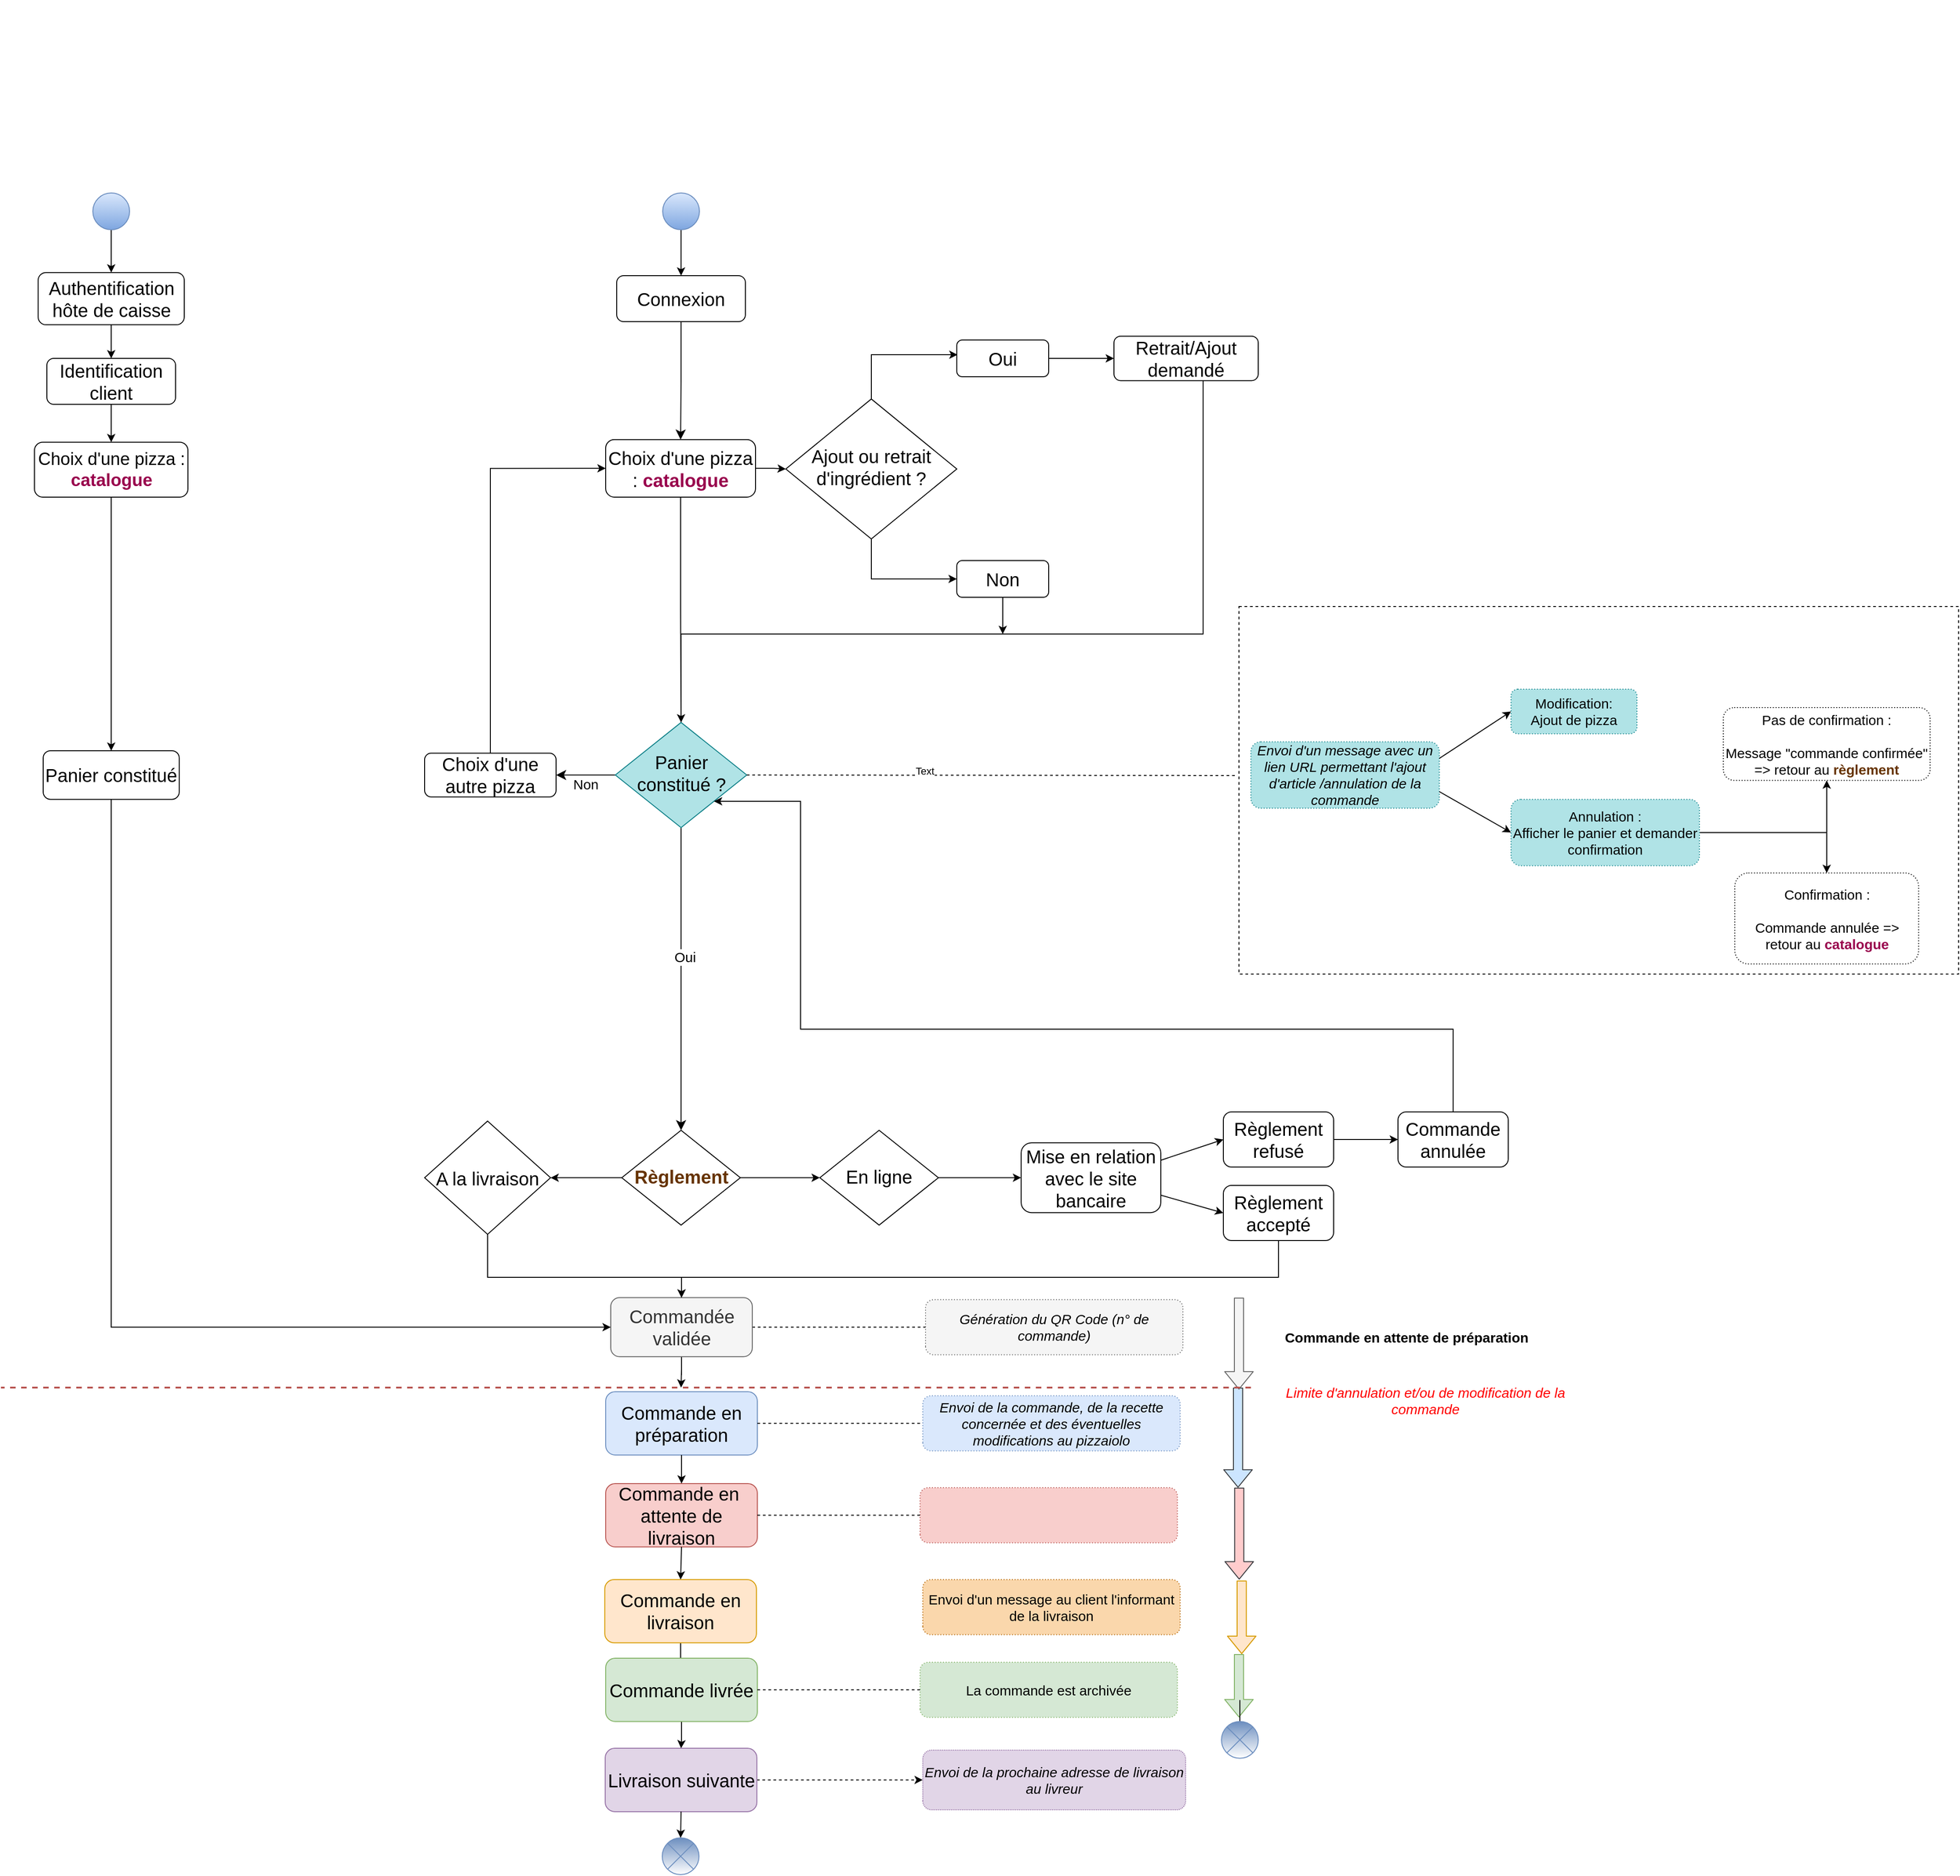 <mxfile version="13.1.14" type="github">
  <diagram id="C5RBs43oDa-KdzZeNtuy" name="Page-1">
    <mxGraphModel dx="2404" dy="1981" grid="1" gridSize="10" guides="1" tooltips="1" connect="1" arrows="1" fold="1" page="1" pageScale="1" pageWidth="827" pageHeight="1169" math="0" shadow="0">
      <root>
        <mxCell id="WIyWlLk6GJQsqaUBKTNV-0" />
        <mxCell id="WIyWlLk6GJQsqaUBKTNV-1" parent="WIyWlLk6GJQsqaUBKTNV-0" />
        <mxCell id="WIyWlLk6GJQsqaUBKTNV-2" value="" style="rounded=0;html=1;jettySize=auto;orthogonalLoop=1;fontSize=11;endArrow=none;endFill=0;endSize=8;strokeWidth=1;shadow=0;labelBackgroundColor=none;edgeStyle=orthogonalEdgeStyle;" parent="WIyWlLk6GJQsqaUBKTNV-1" source="WIyWlLk6GJQsqaUBKTNV-3" target="WIyWlLk6GJQsqaUBKTNV-6" edge="1">
          <mxGeometry relative="1" as="geometry" />
        </mxCell>
        <mxCell id="Fh5ID8DqyuNmly4tTI_g-8" value="" style="edgeStyle=orthogonalEdgeStyle;rounded=0;orthogonalLoop=1;jettySize=auto;html=1;entryX=0;entryY=0.5;entryDx=0;entryDy=0;" parent="WIyWlLk6GJQsqaUBKTNV-1" source="WIyWlLk6GJQsqaUBKTNV-3" target="Fh5ID8DqyuNmly4tTI_g-9" edge="1">
          <mxGeometry relative="1" as="geometry">
            <mxPoint x="320" y="110" as="targetPoint" />
          </mxGeometry>
        </mxCell>
        <mxCell id="WIyWlLk6GJQsqaUBKTNV-3" value="&lt;font style=&quot;font-size: 20px&quot;&gt;Choix d&#39;une pizza : &lt;font color=&quot;#99004d&quot;&gt;&lt;b&gt;catalogue&lt;/b&gt;&lt;/font&gt;&lt;/font&gt;" style="rounded=1;whiteSpace=wrap;html=1;fontSize=12;glass=0;strokeWidth=1;shadow=0;aspect=fixed;" parent="WIyWlLk6GJQsqaUBKTNV-1" vertex="1">
          <mxGeometry x="138" y="148.41" width="163" height="62.54" as="geometry" />
        </mxCell>
        <mxCell id="WIyWlLk6GJQsqaUBKTNV-4" value="" style="rounded=0;html=1;jettySize=auto;orthogonalLoop=1;fontSize=11;endArrow=classic;endFill=1;endSize=8;strokeWidth=1;shadow=0;labelBackgroundColor=none;edgeStyle=orthogonalEdgeStyle;" parent="WIyWlLk6GJQsqaUBKTNV-1" source="WIyWlLk6GJQsqaUBKTNV-6" target="WIyWlLk6GJQsqaUBKTNV-10" edge="1">
          <mxGeometry y="20" relative="1" as="geometry">
            <mxPoint as="offset" />
          </mxGeometry>
        </mxCell>
        <mxCell id="G-hIVbg5v9CWW5Yy8Wli-1" value="&lt;font style=&quot;font-size: 15px&quot;&gt;Oui&lt;/font&gt;" style="text;html=1;align=center;verticalAlign=middle;resizable=0;points=[];labelBackgroundColor=#ffffff;" parent="WIyWlLk6GJQsqaUBKTNV-4" vertex="1" connectable="0">
          <mxGeometry x="-0.15" y="4" relative="1" as="geometry">
            <mxPoint as="offset" />
          </mxGeometry>
        </mxCell>
        <mxCell id="WIyWlLk6GJQsqaUBKTNV-5" value="&lt;font style=&quot;font-size: 15px&quot;&gt;Non&lt;/font&gt;" style="edgeStyle=orthogonalEdgeStyle;rounded=0;html=1;jettySize=auto;orthogonalLoop=1;fontSize=11;endArrow=classic;endFill=1;endSize=8;strokeWidth=1;shadow=0;labelBackgroundColor=none;" parent="WIyWlLk6GJQsqaUBKTNV-1" source="WIyWlLk6GJQsqaUBKTNV-6" target="WIyWlLk6GJQsqaUBKTNV-7" edge="1">
          <mxGeometry y="10" relative="1" as="geometry">
            <mxPoint as="offset" />
          </mxGeometry>
        </mxCell>
        <mxCell id="WIyWlLk6GJQsqaUBKTNV-6" value="&lt;font style=&quot;font-size: 20px&quot;&gt;&lt;font style=&quot;font-size: 20px&quot;&gt;Panier constitué ?&lt;/font&gt;&lt;/font&gt;" style="rhombus;whiteSpace=wrap;html=1;shadow=0;fontFamily=Helvetica;fontSize=12;align=center;strokeWidth=1;spacing=6;spacingTop=-4;aspect=fixed;fillColor=#b0e3e6;strokeColor=#0e8088;" parent="WIyWlLk6GJQsqaUBKTNV-1" vertex="1">
          <mxGeometry x="148.5" y="456.2" width="143" height="114.4" as="geometry" />
        </mxCell>
        <mxCell id="Fh5ID8DqyuNmly4tTI_g-40" style="edgeStyle=orthogonalEdgeStyle;rounded=0;orthogonalLoop=1;jettySize=auto;html=1;exitX=0.5;exitY=0;exitDx=0;exitDy=0;entryX=0;entryY=0.5;entryDx=0;entryDy=0;" parent="WIyWlLk6GJQsqaUBKTNV-1" source="WIyWlLk6GJQsqaUBKTNV-7" target="WIyWlLk6GJQsqaUBKTNV-3" edge="1">
          <mxGeometry relative="1" as="geometry" />
        </mxCell>
        <mxCell id="WIyWlLk6GJQsqaUBKTNV-7" value="&lt;font style=&quot;font-size: 20px&quot;&gt;Choix d&#39;une autre pizza&lt;/font&gt;" style="rounded=1;whiteSpace=wrap;html=1;fontSize=12;glass=0;strokeWidth=1;shadow=0;aspect=fixed;" parent="WIyWlLk6GJQsqaUBKTNV-1" vertex="1">
          <mxGeometry x="-59" y="489.6" width="143" height="47.59" as="geometry" />
        </mxCell>
        <mxCell id="MHTNPu9FD_tJbpRzddWY-10" value="" style="edgeStyle=orthogonalEdgeStyle;rounded=0;orthogonalLoop=1;jettySize=auto;html=1;endArrow=classic;endFill=1;" parent="WIyWlLk6GJQsqaUBKTNV-1" source="WIyWlLk6GJQsqaUBKTNV-10" target="G-hIVbg5v9CWW5Yy8Wli-9" edge="1">
          <mxGeometry relative="1" as="geometry" />
        </mxCell>
        <mxCell id="MHTNPu9FD_tJbpRzddWY-14" value="" style="edgeStyle=orthogonalEdgeStyle;rounded=0;orthogonalLoop=1;jettySize=auto;html=1;endArrow=classic;endFill=1;" parent="WIyWlLk6GJQsqaUBKTNV-1" source="WIyWlLk6GJQsqaUBKTNV-10" target="MHTNPu9FD_tJbpRzddWY-13" edge="1">
          <mxGeometry relative="1" as="geometry" />
        </mxCell>
        <mxCell id="bbMm7TcKJNfFNzZPyWXp-29" value="" style="edgeStyle=orthogonalEdgeStyle;rounded=0;orthogonalLoop=1;jettySize=auto;html=1;entryX=0;entryY=0.5;entryDx=0;entryDy=0;" parent="WIyWlLk6GJQsqaUBKTNV-1" source="MHTNPu9FD_tJbpRzddWY-13" target="bbMm7TcKJNfFNzZPyWXp-31" edge="1">
          <mxGeometry relative="1" as="geometry">
            <mxPoint x="580" y="951.6" as="targetPoint" />
          </mxGeometry>
        </mxCell>
        <mxCell id="MHTNPu9FD_tJbpRzddWY-13" value="&lt;font style=&quot;font-size: 20px&quot;&gt;En ligne&lt;/font&gt;" style="rhombus;whiteSpace=wrap;html=1;shadow=0;fontFamily=Helvetica;fontSize=12;align=center;strokeWidth=1;spacing=6;spacingTop=-4;aspect=fixed;" parent="WIyWlLk6GJQsqaUBKTNV-1" vertex="1">
          <mxGeometry x="371" y="900.0" width="129" height="103.2" as="geometry" />
        </mxCell>
        <mxCell id="Fh5ID8DqyuNmly4tTI_g-0" value="&lt;font style=&quot;font-size: 20px&quot;&gt;Connexion&lt;/font&gt;" style="rounded=1;whiteSpace=wrap;html=1;fontSize=12;glass=0;strokeWidth=1;shadow=0;" parent="WIyWlLk6GJQsqaUBKTNV-1" vertex="1">
          <mxGeometry x="150" y="-30" width="140" height="50" as="geometry" />
        </mxCell>
        <mxCell id="Fh5ID8DqyuNmly4tTI_g-6" value="" style="rounded=0;html=1;jettySize=auto;orthogonalLoop=1;fontSize=11;endArrow=classic;endFill=1;endSize=8;strokeWidth=1;shadow=0;labelBackgroundColor=none;edgeStyle=orthogonalEdgeStyle;exitX=0.5;exitY=1;exitDx=0;exitDy=0;" parent="WIyWlLk6GJQsqaUBKTNV-1" source="Fh5ID8DqyuNmly4tTI_g-0" target="WIyWlLk6GJQsqaUBKTNV-3" edge="1">
          <mxGeometry y="20" relative="1" as="geometry">
            <mxPoint as="offset" />
            <mxPoint x="260" y="60" as="sourcePoint" />
            <mxPoint x="260" y="100" as="targetPoint" />
          </mxGeometry>
        </mxCell>
        <mxCell id="Fh5ID8DqyuNmly4tTI_g-59" style="edgeStyle=orthogonalEdgeStyle;rounded=0;orthogonalLoop=1;jettySize=auto;html=1;exitX=0.5;exitY=0;exitDx=0;exitDy=0;entryX=0.008;entryY=0.4;entryDx=0;entryDy=0;entryPerimeter=0;startArrow=none;startFill=0;endArrow=classic;endFill=1;" parent="WIyWlLk6GJQsqaUBKTNV-1" source="Fh5ID8DqyuNmly4tTI_g-9" target="Fh5ID8DqyuNmly4tTI_g-49" edge="1">
          <mxGeometry relative="1" as="geometry" />
        </mxCell>
        <mxCell id="uQ-XWgEHN9rOL8nD1H7O-1" value="" style="edgeStyle=orthogonalEdgeStyle;rounded=0;orthogonalLoop=1;jettySize=auto;html=1;startArrow=none;startFill=0;endArrow=classic;endFill=1;entryX=0;entryY=0.5;entryDx=0;entryDy=0;" parent="WIyWlLk6GJQsqaUBKTNV-1" source="Fh5ID8DqyuNmly4tTI_g-9" target="MHTNPu9FD_tJbpRzddWY-7" edge="1">
          <mxGeometry relative="1" as="geometry">
            <mxPoint x="427" y="336.5" as="targetPoint" />
          </mxGeometry>
        </mxCell>
        <mxCell id="Fh5ID8DqyuNmly4tTI_g-9" value="&lt;font style=&quot;font-size: 20px&quot;&gt;Ajout ou retrait d&#39;ingrédient ?&lt;/font&gt;" style="rhombus;whiteSpace=wrap;html=1;shadow=0;fontFamily=Helvetica;fontSize=12;align=center;strokeWidth=1;spacing=6;spacingTop=-4;aspect=fixed;" parent="WIyWlLk6GJQsqaUBKTNV-1" vertex="1">
          <mxGeometry x="334" y="104.18" width="186" height="152.32" as="geometry" />
        </mxCell>
        <mxCell id="Fh5ID8DqyuNmly4tTI_g-27" style="edgeStyle=orthogonalEdgeStyle;rounded=0;orthogonalLoop=1;jettySize=auto;html=1;exitX=1;exitY=0.5;exitDx=0;exitDy=0;" parent="WIyWlLk6GJQsqaUBKTNV-1" source="Fh5ID8DqyuNmly4tTI_g-49" target="Fh5ID8DqyuNmly4tTI_g-26" edge="1">
          <mxGeometry relative="1" as="geometry">
            <mxPoint x="416" y="40" as="sourcePoint" />
          </mxGeometry>
        </mxCell>
        <mxCell id="uQ-XWgEHN9rOL8nD1H7O-3" value="" style="edgeStyle=orthogonalEdgeStyle;rounded=0;orthogonalLoop=1;jettySize=auto;html=1;startArrow=none;startFill=0;endArrow=classic;endFill=1;entryX=0.5;entryY=0;entryDx=0;entryDy=0;" parent="WIyWlLk6GJQsqaUBKTNV-1" source="Fh5ID8DqyuNmly4tTI_g-26" target="WIyWlLk6GJQsqaUBKTNV-6" edge="1">
          <mxGeometry relative="1" as="geometry">
            <mxPoint x="220" y="450" as="targetPoint" />
            <Array as="points">
              <mxPoint x="788" y="360" />
              <mxPoint x="220" y="360" />
            </Array>
          </mxGeometry>
        </mxCell>
        <mxCell id="Fh5ID8DqyuNmly4tTI_g-26" value="&lt;font style=&quot;font-size: 20px&quot;&gt;Retrait/Ajout demandé&lt;/font&gt;" style="rounded=1;whiteSpace=wrap;html=1;fontSize=12;glass=0;strokeWidth=1;shadow=0;align=center;aspect=fixed;" parent="WIyWlLk6GJQsqaUBKTNV-1" vertex="1">
          <mxGeometry x="691" y="35.82" width="157" height="48.37" as="geometry" />
        </mxCell>
        <mxCell id="Fh5ID8DqyuNmly4tTI_g-49" value="&lt;font style=&quot;font-size: 20px&quot;&gt;Oui&lt;/font&gt;" style="rounded=1;whiteSpace=wrap;html=1;" parent="WIyWlLk6GJQsqaUBKTNV-1" vertex="1">
          <mxGeometry x="520" y="40" width="100" height="40" as="geometry" />
        </mxCell>
        <mxCell id="G-hIVbg5v9CWW5Yy8Wli-13" value="" style="edgeStyle=orthogonalEdgeStyle;rounded=0;orthogonalLoop=1;jettySize=auto;html=1;" parent="WIyWlLk6GJQsqaUBKTNV-1" source="G-hIVbg5v9CWW5Yy8Wli-2" edge="1">
          <mxGeometry relative="1" as="geometry">
            <mxPoint x="220" y="1180" as="targetPoint" />
          </mxGeometry>
        </mxCell>
        <mxCell id="uQ-XWgEHN9rOL8nD1H7O-12" value="" style="edgeStyle=orthogonalEdgeStyle;rounded=0;orthogonalLoop=1;jettySize=auto;html=1;dashed=1;startArrow=none;startFill=0;endArrow=none;endFill=0;strokeWidth=1;entryX=0.5;entryY=0;entryDx=0;entryDy=0;" parent="WIyWlLk6GJQsqaUBKTNV-1" source="G-hIVbg5v9CWW5Yy8Wli-2" target="MHTNPu9FD_tJbpRzddWY-18" edge="1">
          <mxGeometry relative="1" as="geometry">
            <mxPoint x="470" y="1114" as="targetPoint" />
          </mxGeometry>
        </mxCell>
        <mxCell id="G-hIVbg5v9CWW5Yy8Wli-2" value="&lt;font style=&quot;font-size: 20px&quot;&gt;Commandée validée&lt;/font&gt;" style="rounded=1;whiteSpace=wrap;html=1;direction=north;fillColor=#f5f5f5;strokeColor=#666666;fontColor=#333333;aspect=fixed;" parent="WIyWlLk6GJQsqaUBKTNV-1" vertex="1">
          <mxGeometry x="143.5" y="1082.13" width="154" height="64.26" as="geometry" />
        </mxCell>
        <mxCell id="uQ-XWgEHN9rOL8nD1H7O-24" value="&lt;font style=&quot;font-size: 20px&quot;&gt;Commande en préparation&lt;/font&gt;" style="rounded=1;whiteSpace=wrap;html=1;direction=north;fillColor=#dae8fc;strokeColor=#6c8ebf;aspect=fixed;" parent="WIyWlLk6GJQsqaUBKTNV-1" vertex="1">
          <mxGeometry x="138" y="1184.44" width="165" height="68.88" as="geometry" />
        </mxCell>
        <mxCell id="uQ-XWgEHN9rOL8nD1H7O-26" value="&lt;font style=&quot;font-size: 20px&quot;&gt;Commande en&amp;nbsp; attente de livraison&lt;/font&gt;" style="rounded=1;whiteSpace=wrap;html=1;direction=north;fillColor=#f8cecc;strokeColor=#b85450;aspect=fixed;" parent="WIyWlLk6GJQsqaUBKTNV-1" vertex="1">
          <mxGeometry x="138" y="1284.44" width="165" height="68.88" as="geometry" />
        </mxCell>
        <mxCell id="uQ-XWgEHN9rOL8nD1H7O-31" value="" style="edgeStyle=orthogonalEdgeStyle;rounded=0;orthogonalLoop=1;jettySize=auto;html=1;startArrow=none;startFill=0;endArrow=classic;endFill=1;strokeWidth=1;" parent="WIyWlLk6GJQsqaUBKTNV-1" source="uQ-XWgEHN9rOL8nD1H7O-28" target="uQ-XWgEHN9rOL8nD1H7O-30" edge="1">
          <mxGeometry relative="1" as="geometry" />
        </mxCell>
        <mxCell id="uQ-XWgEHN9rOL8nD1H7O-28" value="&lt;font style=&quot;font-size: 20px&quot;&gt;Commande en livraison&lt;/font&gt;" style="rounded=1;whiteSpace=wrap;html=1;direction=north;fillColor=#ffe6cc;strokeColor=#d79b00;aspect=fixed;" parent="WIyWlLk6GJQsqaUBKTNV-1" vertex="1">
          <mxGeometry x="137" y="1388.88" width="165" height="68.88" as="geometry" />
        </mxCell>
        <mxCell id="bbMm7TcKJNfFNzZPyWXp-22" value="" style="edgeStyle=orthogonalEdgeStyle;rounded=0;orthogonalLoop=1;jettySize=auto;html=1;" parent="WIyWlLk6GJQsqaUBKTNV-1" source="uQ-XWgEHN9rOL8nD1H7O-30" target="bbMm7TcKJNfFNzZPyWXp-21" edge="1">
          <mxGeometry relative="1" as="geometry" />
        </mxCell>
        <mxCell id="uQ-XWgEHN9rOL8nD1H7O-30" value="&lt;span style=&quot;font-size: 20px&quot;&gt;Commande livrée&lt;/span&gt;" style="rounded=1;whiteSpace=wrap;html=1;direction=north;fillColor=#d5e8d4;strokeColor=#82b366;aspect=fixed;" parent="WIyWlLk6GJQsqaUBKTNV-1" vertex="1">
          <mxGeometry x="138" y="1474.44" width="165" height="68.88" as="geometry" />
        </mxCell>
        <mxCell id="bbMm7TcKJNfFNzZPyWXp-24" value="" style="edgeStyle=orthogonalEdgeStyle;rounded=0;orthogonalLoop=1;jettySize=auto;html=1;dashed=1;" parent="WIyWlLk6GJQsqaUBKTNV-1" source="bbMm7TcKJNfFNzZPyWXp-21" target="bbMm7TcKJNfFNzZPyWXp-23" edge="1">
          <mxGeometry relative="1" as="geometry" />
        </mxCell>
        <mxCell id="bbMm7TcKJNfFNzZPyWXp-21" value="&lt;span style=&quot;font-size: 20px&quot;&gt;Livraison suivante&lt;/span&gt;" style="rounded=1;whiteSpace=wrap;html=1;direction=north;fillColor=#e1d5e7;strokeColor=#9673a6;aspect=fixed;" parent="WIyWlLk6GJQsqaUBKTNV-1" vertex="1">
          <mxGeometry x="137.5" y="1572.56" width="165" height="68.88" as="geometry" />
        </mxCell>
        <mxCell id="bbMm7TcKJNfFNzZPyWXp-23" value="&lt;font style=&quot;font-size: 15px&quot;&gt;&lt;i&gt;Envoi de la prochaine adresse de livraison au livreur&lt;/i&gt;&lt;/font&gt;" style="rounded=1;whiteSpace=wrap;html=1;direction=north;fillColor=#e1d5e7;strokeColor=#9673a6;dashed=1;dashPattern=1 1;" parent="WIyWlLk6GJQsqaUBKTNV-1" vertex="1">
          <mxGeometry x="483" y="1574.44" width="286" height="65.12" as="geometry" />
        </mxCell>
        <mxCell id="bbMm7TcKJNfFNzZPyWXp-9" value="" style="edgeStyle=orthogonalEdgeStyle;rounded=0;orthogonalLoop=1;jettySize=auto;html=1;entryX=1;entryY=0.5;entryDx=0;entryDy=0;" parent="WIyWlLk6GJQsqaUBKTNV-1" source="G-hIVbg5v9CWW5Yy8Wli-9" target="G-hIVbg5v9CWW5Yy8Wli-2" edge="1">
          <mxGeometry relative="1" as="geometry">
            <mxPoint x="220" y="1070" as="targetPoint" />
            <Array as="points">
              <mxPoint x="10" y="1060" />
              <mxPoint x="221" y="1060" />
            </Array>
          </mxGeometry>
        </mxCell>
        <mxCell id="G-hIVbg5v9CWW5Yy8Wli-9" value="&lt;span style=&quot;font-size: 20px&quot;&gt;A la livraison&lt;/span&gt;" style="rhombus;whiteSpace=wrap;html=1;aspect=fixed;" parent="WIyWlLk6GJQsqaUBKTNV-1" vertex="1">
          <mxGeometry x="-59" y="889.95" width="137" height="123.3" as="geometry" />
        </mxCell>
        <mxCell id="G-hIVbg5v9CWW5Yy8Wli-20" value="&lt;font color=&quot;#ff0000&quot; style=&quot;font-size: 15px&quot;&gt;Limite d&#39;annulation et/ou de modification de la commande&lt;br&gt;&lt;/font&gt;" style="text;html=1;strokeColor=none;fillColor=none;align=center;verticalAlign=middle;whiteSpace=wrap;rounded=0;fontStyle=2;dashed=1;" parent="WIyWlLk6GJQsqaUBKTNV-1" vertex="1">
          <mxGeometry x="860" y="1169" width="340" height="50" as="geometry" />
        </mxCell>
        <mxCell id="P_ejqXxA3MmKmbAG34VU-2" value="" style="edgeStyle=orthogonalEdgeStyle;rounded=0;orthogonalLoop=1;jettySize=auto;html=1;" parent="WIyWlLk6GJQsqaUBKTNV-1" source="P_ejqXxA3MmKmbAG34VU-1" target="Fh5ID8DqyuNmly4tTI_g-0" edge="1">
          <mxGeometry relative="1" as="geometry" />
        </mxCell>
        <mxCell id="P_ejqXxA3MmKmbAG34VU-1" value="" style="ellipse;whiteSpace=wrap;html=1;aspect=fixed;fillColor=#dae8fc;gradientColor=#7ea6e0;strokeColor=#6c8ebf;" parent="WIyWlLk6GJQsqaUBKTNV-1" vertex="1">
          <mxGeometry x="200" y="-120" width="40" height="40" as="geometry" />
        </mxCell>
        <mxCell id="P_ejqXxA3MmKmbAG34VU-4" value="" style="shape=flexArrow;endArrow=classic;html=1;fillColor=#cce5ff;strokeColor=#36393d;" parent="WIyWlLk6GJQsqaUBKTNV-1" edge="1">
          <mxGeometry width="50" height="50" relative="1" as="geometry">
            <mxPoint x="826" y="1180" as="sourcePoint" />
            <mxPoint x="826" y="1288.88" as="targetPoint" />
          </mxGeometry>
        </mxCell>
        <mxCell id="P_ejqXxA3MmKmbAG34VU-5" value="&lt;font style=&quot;font-size: 15px&quot;&gt;Commande en attente de préparation&lt;/font&gt;" style="text;html=1;align=center;verticalAlign=middle;resizable=0;points=[];labelBackgroundColor=#ffffff;rotation=0;fontStyle=1" parent="P_ejqXxA3MmKmbAG34VU-4" vertex="1" connectable="0">
          <mxGeometry x="-0.73" y="4" relative="1" as="geometry">
            <mxPoint x="179" y="-70" as="offset" />
          </mxGeometry>
        </mxCell>
        <mxCell id="P_ejqXxA3MmKmbAG34VU-11" value="" style="shape=flexArrow;endArrow=classic;html=1;fillColor=#f5f5f5;strokeColor=#666666;" parent="WIyWlLk6GJQsqaUBKTNV-1" edge="1">
          <mxGeometry width="50" height="50" relative="1" as="geometry">
            <mxPoint x="827" y="1082.13" as="sourcePoint" />
            <mxPoint x="827" y="1182.13" as="targetPoint" />
          </mxGeometry>
        </mxCell>
        <mxCell id="P_ejqXxA3MmKmbAG34VU-13" value="" style="shape=flexArrow;endArrow=classic;html=1;fillColor=#ffcccc;strokeColor=#36393d;" parent="WIyWlLk6GJQsqaUBKTNV-1" edge="1">
          <mxGeometry width="50" height="50" relative="1" as="geometry">
            <mxPoint x="827.29" y="1288.88" as="sourcePoint" />
            <mxPoint x="827.29" y="1388.88" as="targetPoint" />
          </mxGeometry>
        </mxCell>
        <mxCell id="P_ejqXxA3MmKmbAG34VU-18" value="" style="shape=flexArrow;endArrow=classic;html=1;fillColor=#ffe6cc;strokeColor=#d79b00;" parent="WIyWlLk6GJQsqaUBKTNV-1" edge="1">
          <mxGeometry width="50" height="50" relative="1" as="geometry">
            <mxPoint x="830" y="1390" as="sourcePoint" />
            <mxPoint x="830" y="1470" as="targetPoint" />
          </mxGeometry>
        </mxCell>
        <mxCell id="SvVdULVF1Hvvb6DCQOAH-8" value="" style="shape=flexArrow;endArrow=classic;html=1;fillColor=#d5e8d4;strokeColor=#82b366;entryX=0.5;entryY=0;entryDx=0;entryDy=0;" parent="WIyWlLk6GJQsqaUBKTNV-1" edge="1">
          <mxGeometry width="50" height="50" relative="1" as="geometry">
            <mxPoint x="827" y="1470" as="sourcePoint" />
            <mxPoint x="827" y="1538.88" as="targetPoint" />
          </mxGeometry>
        </mxCell>
        <mxCell id="SvVdULVF1Hvvb6DCQOAH-13" value="&lt;font color=&quot;#000000&quot; style=&quot;font-size: 28px&quot;&gt;&lt;b&gt;&lt;br&gt;&lt;/b&gt;&lt;/font&gt;" style="text;html=1;strokeColor=none;fillColor=none;align=center;verticalAlign=middle;whiteSpace=wrap;rounded=0;fontColor=#FF99CC;" parent="WIyWlLk6GJQsqaUBKTNV-1" vertex="1">
          <mxGeometry x="170" y="-330" width="590" height="110" as="geometry" />
        </mxCell>
        <mxCell id="MHTNPu9FD_tJbpRzddWY-6" value="" style="endArrow=classic;html=1;exitX=0.5;exitY=1;exitDx=0;exitDy=0;" parent="WIyWlLk6GJQsqaUBKTNV-1" edge="1">
          <mxGeometry width="50" height="50" relative="1" as="geometry">
            <mxPoint x="570" y="320" as="sourcePoint" />
            <mxPoint x="570" y="360" as="targetPoint" />
          </mxGeometry>
        </mxCell>
        <mxCell id="MHTNPu9FD_tJbpRzddWY-7" value="&lt;font style=&quot;font-size: 20px&quot;&gt;Non&lt;/font&gt;" style="rounded=1;whiteSpace=wrap;html=1;" parent="WIyWlLk6GJQsqaUBKTNV-1" vertex="1">
          <mxGeometry x="520" y="280" width="100" height="40" as="geometry" />
        </mxCell>
        <mxCell id="MHTNPu9FD_tJbpRzddWY-18" value="&lt;i&gt;&lt;font style=&quot;font-size: 15px&quot;&gt;Génération du QR Code (n° de commande)&lt;/font&gt;&lt;/i&gt;" style="rounded=1;whiteSpace=wrap;html=1;direction=north;fillColor=#F5F5F5;strokeColor=#666666;dashed=1;dashPattern=1 2;" parent="WIyWlLk6GJQsqaUBKTNV-1" vertex="1">
          <mxGeometry x="486" y="1084.26" width="280" height="60" as="geometry" />
        </mxCell>
        <mxCell id="Ly4D3T_GI__T_LjPky5A-1" value="&lt;font color=&quot;#000000&quot; size=&quot;1&quot;&gt;&lt;i style=&quot;font-size: 15px&quot;&gt;Envoi d&#39;un message avec un lien URL permettant l&#39;ajout d&#39;article /annulation de la commande&lt;/i&gt;&lt;/font&gt;" style="rounded=1;whiteSpace=wrap;html=1;dashed=1;dashPattern=1 2;aspect=fixed;fillColor=#b0e3e6;strokeColor=#0e8088;" parent="WIyWlLk6GJQsqaUBKTNV-1" vertex="1">
          <mxGeometry x="840" y="477.27" width="205" height="72.24" as="geometry" />
        </mxCell>
        <mxCell id="Ly4D3T_GI__T_LjPky5A-11" value="" style="edgeStyle=orthogonalEdgeStyle;rounded=0;orthogonalLoop=1;jettySize=auto;html=1;startArrow=none;startFill=0;endArrow=classic;endFill=1;" parent="WIyWlLk6GJQsqaUBKTNV-1" source="Ly4D3T_GI__T_LjPky5A-6" target="Ly4D3T_GI__T_LjPky5A-10" edge="1">
          <mxGeometry relative="1" as="geometry" />
        </mxCell>
        <mxCell id="Ly4D3T_GI__T_LjPky5A-13" value="" style="edgeStyle=orthogonalEdgeStyle;rounded=0;orthogonalLoop=1;jettySize=auto;html=1;startArrow=none;startFill=0;endArrow=classic;endFill=1;" parent="WIyWlLk6GJQsqaUBKTNV-1" source="Ly4D3T_GI__T_LjPky5A-6" target="Ly4D3T_GI__T_LjPky5A-12" edge="1">
          <mxGeometry relative="1" as="geometry" />
        </mxCell>
        <mxCell id="Ly4D3T_GI__T_LjPky5A-6" value="&lt;font color=&quot;#000000&quot; style=&quot;font-size: 15px&quot;&gt;Annulation :&lt;br&gt;Afficher le panier et demander confirmation&lt;br&gt;&lt;/font&gt;" style="rounded=1;whiteSpace=wrap;html=1;dashed=1;dashPattern=1 2;aspect=fixed;fillColor=#b0e3e6;strokeColor=#0e8088;" parent="WIyWlLk6GJQsqaUBKTNV-1" vertex="1">
          <mxGeometry x="1123" y="539.84" width="205" height="72.25" as="geometry" />
        </mxCell>
        <mxCell id="Ly4D3T_GI__T_LjPky5A-12" value="&lt;font style=&quot;font-size: 15px&quot;&gt;&lt;font color=&quot;#000000&quot;&gt;Pas de confirmation :&lt;/font&gt;&lt;br&gt;&lt;br&gt;&lt;font color=&quot;#000000&quot;&gt;Message &quot;commande confirmée&quot; =&amp;gt; retour au &lt;/font&gt;&lt;b&gt;&lt;font color=&quot;#663300&quot;&gt;règlement&lt;/font&gt;&lt;/b&gt;&lt;br&gt;&lt;/font&gt;" style="rounded=1;whiteSpace=wrap;html=1;fontColor=#FF99CC;dashed=1;dashPattern=1 2;aspect=fixed;" parent="WIyWlLk6GJQsqaUBKTNV-1" vertex="1">
          <mxGeometry x="1354" y="440.0" width="225" height="79.25" as="geometry" />
        </mxCell>
        <mxCell id="Ly4D3T_GI__T_LjPky5A-10" value="&lt;font color=&quot;#000000&quot; style=&quot;font-size: 15px&quot;&gt;Confirmation :&lt;br&gt;&lt;br&gt;Commande annulée =&amp;gt; retour au &lt;/font&gt;&lt;font style=&quot;font-size: 15px&quot;&gt;&lt;font color=&quot;#99004d&quot;&gt;&lt;b&gt;catalogue&lt;/b&gt;&lt;/font&gt;&lt;br&gt;&lt;/font&gt;" style="rounded=1;whiteSpace=wrap;html=1;fontColor=#FF99CC;dashed=1;dashPattern=1 2;aspect=fixed;" parent="WIyWlLk6GJQsqaUBKTNV-1" vertex="1">
          <mxGeometry x="1366.5" y="620.0" width="200" height="99" as="geometry" />
        </mxCell>
        <mxCell id="Ly4D3T_GI__T_LjPky5A-2" value="&lt;font color=&quot;#000000&quot; style=&quot;font-size: 15px&quot;&gt;Modification:&lt;br&gt;Ajout de pizza&lt;br&gt;&lt;/font&gt;" style="rounded=1;whiteSpace=wrap;html=1;dashed=1;dashPattern=1 2;aspect=fixed;fillColor=#b0e3e6;strokeColor=#0e8088;" parent="WIyWlLk6GJQsqaUBKTNV-1" vertex="1">
          <mxGeometry x="1123" y="420" width="137" height="48.45" as="geometry" />
        </mxCell>
        <mxCell id="WIyWlLk6GJQsqaUBKTNV-10" value="&lt;font style=&quot;font-size: 20px&quot; color=&quot;#663300&quot;&gt;&lt;b&gt;Règlement&lt;/b&gt;&lt;/font&gt;" style="rhombus;whiteSpace=wrap;html=1;shadow=0;fontFamily=Helvetica;fontSize=12;align=center;strokeWidth=1;spacing=6;spacingTop=-4;aspect=fixed;" parent="WIyWlLk6GJQsqaUBKTNV-1" vertex="1">
          <mxGeometry x="155.5" y="900" width="129" height="103.2" as="geometry" />
        </mxCell>
        <mxCell id="uQ-XWgEHN9rOL8nD1H7O-8" value="" style="endArrow=none;html=1;dashed=1;fillColor=#f8cecc;strokeColor=#b85450;strokeWidth=2;" parent="WIyWlLk6GJQsqaUBKTNV-1" edge="1">
          <mxGeometry width="50" height="50" relative="1" as="geometry">
            <mxPoint x="840" y="1180" as="sourcePoint" />
            <mxPoint x="-520" y="1180" as="targetPoint" />
          </mxGeometry>
        </mxCell>
        <mxCell id="zFR9wRXN1Uo4z8-Ios9r-1" value="" style="endArrow=classic;html=1;exitX=0.5;exitY=1;exitDx=0;exitDy=0;entryX=0.5;entryY=0;entryDx=0;entryDy=0;" parent="WIyWlLk6GJQsqaUBKTNV-1" target="zFR9wRXN1Uo4z8-Ios9r-2" edge="1">
          <mxGeometry width="50" height="50" relative="1" as="geometry">
            <mxPoint x="-400.0" y="-80.0" as="sourcePoint" />
            <mxPoint x="-400" y="-40" as="targetPoint" />
          </mxGeometry>
        </mxCell>
        <mxCell id="zFR9wRXN1Uo4z8-Ios9r-4" value="" style="edgeStyle=orthogonalEdgeStyle;rounded=0;orthogonalLoop=1;jettySize=auto;html=1;entryX=0.5;entryY=0;entryDx=0;entryDy=0;" parent="WIyWlLk6GJQsqaUBKTNV-1" source="zFR9wRXN1Uo4z8-Ios9r-2" target="3-5R2tizVFBPjiLvBnB7-0" edge="1">
          <mxGeometry relative="1" as="geometry">
            <mxPoint x="-400" y="150" as="targetPoint" />
          </mxGeometry>
        </mxCell>
        <mxCell id="zFR9wRXN1Uo4z8-Ios9r-2" value="&lt;span style=&quot;font-size: 20px&quot;&gt;Authentification hôte de caisse&lt;/span&gt;" style="rounded=1;whiteSpace=wrap;html=1;fontSize=12;glass=0;strokeWidth=1;shadow=0;aspect=fixed;" parent="WIyWlLk6GJQsqaUBKTNV-1" vertex="1">
          <mxGeometry x="-479.5" y="-33.42" width="159" height="56.84" as="geometry" />
        </mxCell>
        <mxCell id="1Tk0HkHW5LTEGYrqBiVO-13" value="" style="edgeStyle=orthogonalEdgeStyle;rounded=0;orthogonalLoop=1;jettySize=auto;html=1;entryX=0.5;entryY=0;entryDx=0;entryDy=0;" edge="1" parent="WIyWlLk6GJQsqaUBKTNV-1" source="zFR9wRXN1Uo4z8-Ios9r-3" target="G-hIVbg5v9CWW5Yy8Wli-2">
          <mxGeometry relative="1" as="geometry">
            <mxPoint x="-400.0" y="619.84" as="targetPoint" />
            <Array as="points">
              <mxPoint x="-400" y="1114" />
            </Array>
          </mxGeometry>
        </mxCell>
        <mxCell id="zFR9wRXN1Uo4z8-Ios9r-3" value="&lt;span style=&quot;font-size: 20px&quot;&gt;Panier constitué&lt;/span&gt;" style="rounded=1;whiteSpace=wrap;html=1;fontSize=12;glass=0;strokeWidth=1;shadow=0;aspect=fixed;" parent="WIyWlLk6GJQsqaUBKTNV-1" vertex="1">
          <mxGeometry x="-474" y="486.96" width="148" height="52.88" as="geometry" />
        </mxCell>
        <mxCell id="3-5R2tizVFBPjiLvBnB7-2" value="" style="edgeStyle=orthogonalEdgeStyle;rounded=0;orthogonalLoop=1;jettySize=auto;html=1;" parent="WIyWlLk6GJQsqaUBKTNV-1" source="3-5R2tizVFBPjiLvBnB7-0" target="3-5R2tizVFBPjiLvBnB7-1" edge="1">
          <mxGeometry relative="1" as="geometry" />
        </mxCell>
        <mxCell id="3-5R2tizVFBPjiLvBnB7-0" value="&lt;font style=&quot;font-size: 20px&quot;&gt;Identification client&lt;/font&gt;" style="rounded=1;whiteSpace=wrap;html=1;fontSize=12;glass=0;strokeWidth=1;shadow=0;" parent="WIyWlLk6GJQsqaUBKTNV-1" vertex="1">
          <mxGeometry x="-470" y="60.0" width="140" height="50" as="geometry" />
        </mxCell>
        <mxCell id="bbMm7TcKJNfFNzZPyWXp-4" value="" style="edgeStyle=orthogonalEdgeStyle;rounded=0;orthogonalLoop=1;jettySize=auto;html=1;entryX=0.5;entryY=0;entryDx=0;entryDy=0;" parent="WIyWlLk6GJQsqaUBKTNV-1" source="3-5R2tizVFBPjiLvBnB7-1" target="zFR9wRXN1Uo4z8-Ios9r-3" edge="1">
          <mxGeometry relative="1" as="geometry">
            <mxPoint x="-400.0" y="290.95" as="targetPoint" />
          </mxGeometry>
        </mxCell>
        <mxCell id="3-5R2tizVFBPjiLvBnB7-1" value="&lt;font style=&quot;font-size: 19px&quot;&gt;Choix d&#39;une pizza : &lt;font color=&quot;#99004d&quot;&gt;&lt;b&gt;catalogue&lt;/b&gt;&lt;/font&gt;&lt;/font&gt;" style="rounded=1;whiteSpace=wrap;html=1;fontSize=12;glass=0;strokeWidth=1;shadow=0;aspect=fixed;" parent="WIyWlLk6GJQsqaUBKTNV-1" vertex="1">
          <mxGeometry x="-483.5" y="151.23" width="167" height="59.72" as="geometry" />
        </mxCell>
        <mxCell id="bbMm7TcKJNfFNzZPyWXp-14" value="" style="shape=sumEllipse;perimeter=ellipsePerimeter;whiteSpace=wrap;html=1;backgroundOutline=1;fillColor=#6C8EBF;gradientColor=#ffffff;aspect=fixed;strokeColor=#6C8EBF;" parent="WIyWlLk6GJQsqaUBKTNV-1" vertex="1">
          <mxGeometry x="199.5" y="1670" width="40" height="40" as="geometry" />
        </mxCell>
        <mxCell id="bbMm7TcKJNfFNzZPyWXp-15" value="&lt;span style=&quot;font-size: 15px&quot;&gt;&lt;i&gt;Envoi de la commande, de la recette concernée et des éventuelles modifications au pizzaiolo&lt;/i&gt;&lt;/span&gt;" style="rounded=1;whiteSpace=wrap;html=1;direction=north;fillColor=#dae8fc;strokeColor=#6c8ebf;dashed=1;dashPattern=1 2;" parent="WIyWlLk6GJQsqaUBKTNV-1" vertex="1">
          <mxGeometry x="483" y="1188.88" width="280" height="60" as="geometry" />
        </mxCell>
        <mxCell id="bbMm7TcKJNfFNzZPyWXp-16" value="" style="rounded=1;whiteSpace=wrap;html=1;direction=north;fillColor=#f8cecc;strokeColor=#b85450;dashed=1;dashPattern=1 2;" parent="WIyWlLk6GJQsqaUBKTNV-1" vertex="1">
          <mxGeometry x="480" y="1288.88" width="280" height="60" as="geometry" />
        </mxCell>
        <mxCell id="bbMm7TcKJNfFNzZPyWXp-27" value="" style="endArrow=classic;html=1;entryX=0.5;entryY=0;entryDx=0;entryDy=0;exitX=0;exitY=0.5;exitDx=0;exitDy=0;" parent="WIyWlLk6GJQsqaUBKTNV-1" source="bbMm7TcKJNfFNzZPyWXp-21" target="bbMm7TcKJNfFNzZPyWXp-14" edge="1">
          <mxGeometry width="50" height="50" relative="1" as="geometry">
            <mxPoint x="360" y="1460" as="sourcePoint" />
            <mxPoint x="410" y="1410" as="targetPoint" />
          </mxGeometry>
        </mxCell>
        <mxCell id="bbMm7TcKJNfFNzZPyWXp-31" value="&lt;font style=&quot;font-size: 20px&quot;&gt;Mise en relation avec le site bancaire&lt;/font&gt;" style="rounded=1;whiteSpace=wrap;html=1;fillColor=#FFFFFF;gradientColor=none;aspect=fixed;" parent="WIyWlLk6GJQsqaUBKTNV-1" vertex="1">
          <mxGeometry x="590" y="913.6" width="152" height="76" as="geometry" />
        </mxCell>
        <mxCell id="1Tk0HkHW5LTEGYrqBiVO-3" value="" style="edgeStyle=orthogonalEdgeStyle;rounded=0;orthogonalLoop=1;jettySize=auto;html=1;" edge="1" parent="WIyWlLk6GJQsqaUBKTNV-1" source="bbMm7TcKJNfFNzZPyWXp-33" target="1Tk0HkHW5LTEGYrqBiVO-2">
          <mxGeometry relative="1" as="geometry" />
        </mxCell>
        <mxCell id="bbMm7TcKJNfFNzZPyWXp-33" value="&lt;font style=&quot;font-size: 20px&quot;&gt;Règlement refusé&lt;/font&gt;" style="rounded=1;whiteSpace=wrap;html=1;fillColor=#FFFFFF;gradientColor=none;" parent="WIyWlLk6GJQsqaUBKTNV-1" vertex="1">
          <mxGeometry x="810" y="880" width="120" height="60" as="geometry" />
        </mxCell>
        <mxCell id="1Tk0HkHW5LTEGYrqBiVO-26" value="" style="edgeStyle=orthogonalEdgeStyle;rounded=0;orthogonalLoop=1;jettySize=auto;html=1;entryX=1;entryY=1;entryDx=0;entryDy=0;" edge="1" parent="WIyWlLk6GJQsqaUBKTNV-1" source="1Tk0HkHW5LTEGYrqBiVO-2" target="WIyWlLk6GJQsqaUBKTNV-6">
          <mxGeometry relative="1" as="geometry">
            <mxPoint x="1060.0" y="800" as="targetPoint" />
            <Array as="points">
              <mxPoint x="1060" y="790" />
              <mxPoint x="350" y="790" />
              <mxPoint x="350" y="542" />
            </Array>
          </mxGeometry>
        </mxCell>
        <mxCell id="1Tk0HkHW5LTEGYrqBiVO-2" value="&lt;font style=&quot;font-size: 20px&quot;&gt;Commande annulée&lt;/font&gt;" style="rounded=1;whiteSpace=wrap;html=1;fillColor=#FFFFFF;gradientColor=none;" vertex="1" parent="WIyWlLk6GJQsqaUBKTNV-1">
          <mxGeometry x="1000" y="880" width="120" height="60" as="geometry" />
        </mxCell>
        <mxCell id="bbMm7TcKJNfFNzZPyWXp-42" value="" style="edgeStyle=orthogonalEdgeStyle;rounded=0;orthogonalLoop=1;jettySize=auto;html=1;entryX=1;entryY=0.5;entryDx=0;entryDy=0;" parent="WIyWlLk6GJQsqaUBKTNV-1" source="bbMm7TcKJNfFNzZPyWXp-34" target="G-hIVbg5v9CWW5Yy8Wli-2" edge="1">
          <mxGeometry relative="1" as="geometry">
            <mxPoint x="870" y="1120" as="targetPoint" />
            <Array as="points">
              <mxPoint x="870" y="1060" />
              <mxPoint x="221" y="1060" />
            </Array>
          </mxGeometry>
        </mxCell>
        <mxCell id="bbMm7TcKJNfFNzZPyWXp-34" value="&lt;font style=&quot;font-size: 20px&quot;&gt;Règlement accepté&lt;/font&gt;" style="rounded=1;whiteSpace=wrap;html=1;fillColor=#FFFFFF;gradientColor=none;" parent="WIyWlLk6GJQsqaUBKTNV-1" vertex="1">
          <mxGeometry x="810" y="960" width="120" height="60" as="geometry" />
        </mxCell>
        <mxCell id="bbMm7TcKJNfFNzZPyWXp-35" value="" style="endArrow=classic;html=1;exitX=1;exitY=0.25;exitDx=0;exitDy=0;entryX=0;entryY=0.5;entryDx=0;entryDy=0;" parent="WIyWlLk6GJQsqaUBKTNV-1" source="bbMm7TcKJNfFNzZPyWXp-31" target="bbMm7TcKJNfFNzZPyWXp-33" edge="1">
          <mxGeometry width="50" height="50" relative="1" as="geometry">
            <mxPoint x="760" y="860" as="sourcePoint" />
            <mxPoint x="810" y="810" as="targetPoint" />
          </mxGeometry>
        </mxCell>
        <mxCell id="bbMm7TcKJNfFNzZPyWXp-36" value="" style="endArrow=classic;html=1;entryX=0;entryY=0.5;entryDx=0;entryDy=0;exitX=1;exitY=0.75;exitDx=0;exitDy=0;" parent="WIyWlLk6GJQsqaUBKTNV-1" source="bbMm7TcKJNfFNzZPyWXp-31" target="bbMm7TcKJNfFNzZPyWXp-34" edge="1">
          <mxGeometry width="50" height="50" relative="1" as="geometry">
            <mxPoint x="760" y="860" as="sourcePoint" />
            <mxPoint x="810" y="810" as="targetPoint" />
          </mxGeometry>
        </mxCell>
        <mxCell id="1Tk0HkHW5LTEGYrqBiVO-5" value="&lt;font style=&quot;font-size: 15px&quot;&gt;Envoi d&#39;un message au client l&#39;informant de la livraison&lt;/font&gt;" style="rounded=1;whiteSpace=wrap;html=1;direction=north;fillColor=#fad7ac;strokeColor=#b46504;dashed=1;dashPattern=1 2;" vertex="1" parent="WIyWlLk6GJQsqaUBKTNV-1">
          <mxGeometry x="483" y="1388.88" width="280" height="60" as="geometry" />
        </mxCell>
        <mxCell id="1Tk0HkHW5LTEGYrqBiVO-6" value="" style="endArrow=none;html=1;entryX=0.5;entryY=0;entryDx=0;entryDy=0;exitX=0.5;exitY=1;exitDx=0;exitDy=0;dashed=1;" edge="1" parent="WIyWlLk6GJQsqaUBKTNV-1" source="uQ-XWgEHN9rOL8nD1H7O-24" target="bbMm7TcKJNfFNzZPyWXp-15">
          <mxGeometry width="50" height="50" relative="1" as="geometry">
            <mxPoint x="650" y="1370" as="sourcePoint" />
            <mxPoint x="700" y="1320" as="targetPoint" />
          </mxGeometry>
        </mxCell>
        <mxCell id="1Tk0HkHW5LTEGYrqBiVO-7" value="" style="endArrow=none;html=1;dashed=1;entryX=0.5;entryY=1;entryDx=0;entryDy=0;exitX=0.5;exitY=0;exitDx=0;exitDy=0;" edge="1" parent="WIyWlLk6GJQsqaUBKTNV-1" source="bbMm7TcKJNfFNzZPyWXp-16" target="uQ-XWgEHN9rOL8nD1H7O-26">
          <mxGeometry width="50" height="50" relative="1" as="geometry">
            <mxPoint x="650" y="1370" as="sourcePoint" />
            <mxPoint x="700" y="1320" as="targetPoint" />
          </mxGeometry>
        </mxCell>
        <mxCell id="1Tk0HkHW5LTEGYrqBiVO-10" value="&lt;font style=&quot;font-size: 15px&quot;&gt;La commande est archivée&lt;/font&gt;" style="rounded=1;whiteSpace=wrap;html=1;direction=north;fillColor=#d5e8d4;strokeColor=#82b366;dashed=1;dashPattern=1 2;" vertex="1" parent="WIyWlLk6GJQsqaUBKTNV-1">
          <mxGeometry x="480" y="1478.88" width="280" height="60" as="geometry" />
        </mxCell>
        <mxCell id="1Tk0HkHW5LTEGYrqBiVO-14" value="" style="endArrow=classic;html=1;entryX=1;entryY=0.5;entryDx=0;entryDy=0;exitX=0;exitY=0.5;exitDx=0;exitDy=0;" edge="1" parent="WIyWlLk6GJQsqaUBKTNV-1" source="uQ-XWgEHN9rOL8nD1H7O-24" target="uQ-XWgEHN9rOL8nD1H7O-26">
          <mxGeometry width="50" height="50" relative="1" as="geometry">
            <mxPoint x="50" y="1380" as="sourcePoint" />
            <mxPoint x="100" y="1330" as="targetPoint" />
          </mxGeometry>
        </mxCell>
        <mxCell id="1Tk0HkHW5LTEGYrqBiVO-15" value="" style="endArrow=classic;html=1;entryX=1;entryY=0.5;entryDx=0;entryDy=0;exitX=0;exitY=0.5;exitDx=0;exitDy=0;" edge="1" parent="WIyWlLk6GJQsqaUBKTNV-1" source="uQ-XWgEHN9rOL8nD1H7O-26" target="uQ-XWgEHN9rOL8nD1H7O-28">
          <mxGeometry width="50" height="50" relative="1" as="geometry">
            <mxPoint x="50" y="1420" as="sourcePoint" />
            <mxPoint x="100" y="1370" as="targetPoint" />
          </mxGeometry>
        </mxCell>
        <mxCell id="1Tk0HkHW5LTEGYrqBiVO-16" value="" style="endArrow=none;html=1;entryX=0.5;entryY=0;entryDx=0;entryDy=0;exitX=0.5;exitY=1;exitDx=0;exitDy=0;dashed=1;" edge="1" parent="WIyWlLk6GJQsqaUBKTNV-1" source="uQ-XWgEHN9rOL8nD1H7O-30" target="1Tk0HkHW5LTEGYrqBiVO-10">
          <mxGeometry width="50" height="50" relative="1" as="geometry">
            <mxPoint x="50" y="1470" as="sourcePoint" />
            <mxPoint x="100" y="1420" as="targetPoint" />
          </mxGeometry>
        </mxCell>
        <mxCell id="1Tk0HkHW5LTEGYrqBiVO-19" value="" style="ellipse;whiteSpace=wrap;html=1;aspect=fixed;fillColor=#dae8fc;gradientColor=#7ea6e0;strokeColor=#6c8ebf;" vertex="1" parent="WIyWlLk6GJQsqaUBKTNV-1">
          <mxGeometry x="-420" y="-120" width="40" height="40" as="geometry" />
        </mxCell>
        <mxCell id="1Tk0HkHW5LTEGYrqBiVO-34" style="edgeStyle=orthogonalEdgeStyle;rounded=0;orthogonalLoop=1;jettySize=auto;html=1;endArrow=none;endFill=0;" edge="1" parent="WIyWlLk6GJQsqaUBKTNV-1" source="1Tk0HkHW5LTEGYrqBiVO-20">
          <mxGeometry relative="1" as="geometry">
            <mxPoint x="828" y="1520" as="targetPoint" />
          </mxGeometry>
        </mxCell>
        <mxCell id="1Tk0HkHW5LTEGYrqBiVO-20" value="" style="shape=sumEllipse;perimeter=ellipsePerimeter;whiteSpace=wrap;html=1;backgroundOutline=1;fillColor=#6C8EBF;gradientColor=#ffffff;aspect=fixed;strokeColor=#6C8EBF;" vertex="1" parent="WIyWlLk6GJQsqaUBKTNV-1">
          <mxGeometry x="808" y="1543.32" width="40" height="40" as="geometry" />
        </mxCell>
        <mxCell id="1Tk0HkHW5LTEGYrqBiVO-30" value="" style="endArrow=none;html=1;entryX=-0.003;entryY=0.46;entryDx=0;entryDy=0;exitX=1;exitY=0.5;exitDx=0;exitDy=0;endFill=0;dashed=1;entryPerimeter=0;" edge="1" parent="WIyWlLk6GJQsqaUBKTNV-1" source="WIyWlLk6GJQsqaUBKTNV-6" target="1Tk0HkHW5LTEGYrqBiVO-36">
          <mxGeometry width="50" height="50" relative="1" as="geometry">
            <mxPoint x="720" y="660" as="sourcePoint" />
            <mxPoint x="770" y="610" as="targetPoint" />
          </mxGeometry>
        </mxCell>
        <mxCell id="1Tk0HkHW5LTEGYrqBiVO-39" value="Text" style="edgeLabel;html=1;align=center;verticalAlign=middle;resizable=0;points=[];fontColor=#000000;" vertex="1" connectable="0" parent="1Tk0HkHW5LTEGYrqBiVO-30">
          <mxGeometry x="-0.27" y="5" relative="1" as="geometry">
            <mxPoint x="-1" as="offset" />
          </mxGeometry>
        </mxCell>
        <mxCell id="1Tk0HkHW5LTEGYrqBiVO-31" value="" style="endArrow=classic;html=1;entryX=0;entryY=0.5;entryDx=0;entryDy=0;exitX=1;exitY=0.25;exitDx=0;exitDy=0;" edge="1" parent="WIyWlLk6GJQsqaUBKTNV-1" source="Ly4D3T_GI__T_LjPky5A-1" target="Ly4D3T_GI__T_LjPky5A-2">
          <mxGeometry width="50" height="50" relative="1" as="geometry">
            <mxPoint x="1074" y="600" as="sourcePoint" />
            <mxPoint x="1124" y="550" as="targetPoint" />
          </mxGeometry>
        </mxCell>
        <mxCell id="1Tk0HkHW5LTEGYrqBiVO-32" value="" style="endArrow=classic;html=1;entryX=0;entryY=0.5;entryDx=0;entryDy=0;exitX=1;exitY=0.75;exitDx=0;exitDy=0;" edge="1" parent="WIyWlLk6GJQsqaUBKTNV-1" source="Ly4D3T_GI__T_LjPky5A-1" target="Ly4D3T_GI__T_LjPky5A-6">
          <mxGeometry width="50" height="50" relative="1" as="geometry">
            <mxPoint x="1074" y="600" as="sourcePoint" />
            <mxPoint x="1124" y="550" as="targetPoint" />
          </mxGeometry>
        </mxCell>
        <mxCell id="1Tk0HkHW5LTEGYrqBiVO-36" value="" style="rounded=0;whiteSpace=wrap;html=1;dashed=1;fillColor=none;" vertex="1" parent="WIyWlLk6GJQsqaUBKTNV-1">
          <mxGeometry x="827" y="330" width="783" height="400" as="geometry" />
        </mxCell>
      </root>
    </mxGraphModel>
  </diagram>
</mxfile>
